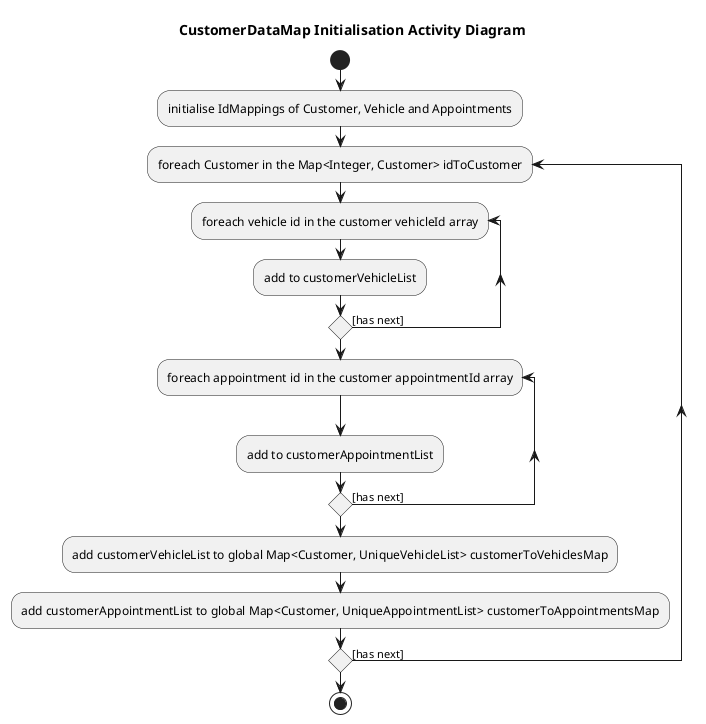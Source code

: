 @startuml
'https://plantuml.com/activity-diagram-beta

title CustomerDataMap Initialisation Activity Diagram
start
skinparam conditionStyle diamond
:initialise IdMappings of Customer, Vehicle and Appointments;
repeat:foreach Customer in the Map<Integer, Customer> idToCustomer;
    repeat:foreach vehicle id in the customer vehicleId array;
    :add to customerVehicleList;
    repeat while ([has next]);
    repeat:foreach appointment id in the customer appointmentId array;
    :add to customerAppointmentList;
    repeat while ([has next]);
:add customerVehicleList to global Map<Customer, UniqueVehicleList> customerToVehiclesMap;
:add customerAppointmentList to global Map<Customer, UniqueAppointmentList> customerToAppointmentsMap;
repeat while ([has next]);
stop

@enduml

